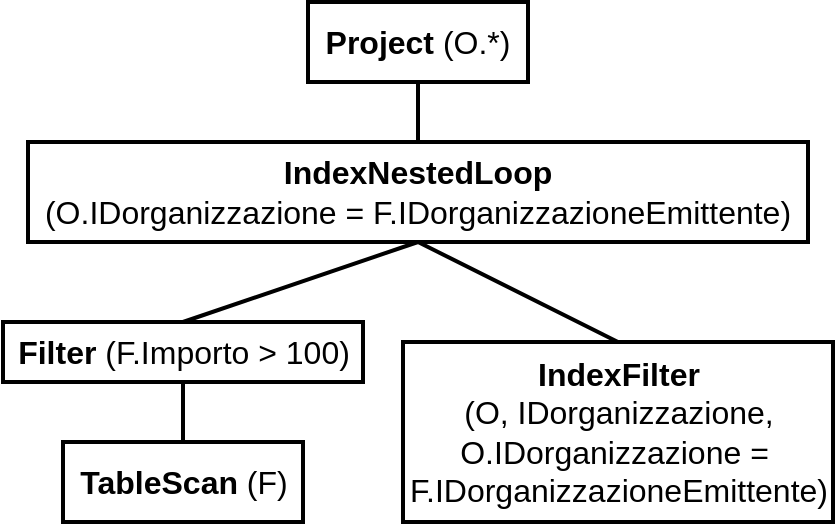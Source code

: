 <mxfile version="14.5.1" type="device"><diagram id="Dk4V1U-wsqljj5G3nlY9" name="Page-1"><mxGraphModel dx="527" dy="508" grid="1" gridSize="10" guides="1" tooltips="1" connect="1" arrows="1" fold="1" page="1" pageScale="1" pageWidth="583" pageHeight="827" math="0" shadow="0"><root><mxCell id="0"/><mxCell id="1" parent="0"/><mxCell id="M9Q7vQoaK-AjVn0w1YS7-1" value="&lt;font style=&quot;font-size: 16px&quot;&gt;&lt;b&gt;Project&lt;/b&gt; (O.*)&lt;/font&gt;" style="text;html=1;fillColor=none;align=center;verticalAlign=middle;whiteSpace=wrap;rounded=0;strokeColor=#000000;strokeWidth=2;" parent="1" vertex="1"><mxGeometry x="195" y="50" width="110" height="40" as="geometry"/></mxCell><mxCell id="M9Q7vQoaK-AjVn0w1YS7-2" value="" style="endArrow=none;html=1;strokeWidth=2;exitX=0.5;exitY=1;exitDx=0;exitDy=0;entryX=0.5;entryY=0;entryDx=0;entryDy=0;" parent="1" source="M9Q7vQoaK-AjVn0w1YS7-5" target="M9Q7vQoaK-AjVn0w1YS7-6" edge="1"><mxGeometry width="50" height="50" relative="1" as="geometry"><mxPoint x="250" y="164" as="sourcePoint"/><mxPoint x="320" y="240" as="targetPoint"/></mxGeometry></mxCell><mxCell id="M9Q7vQoaK-AjVn0w1YS7-3" value="&lt;font style=&quot;font-size: 16px&quot;&gt;&lt;b&gt;TableScan&lt;/b&gt; (F)&lt;/font&gt;" style="text;html=1;fillColor=none;align=center;verticalAlign=middle;whiteSpace=wrap;rounded=0;strokeColor=#000000;strokeWidth=2;" parent="1" vertex="1"><mxGeometry x="72.5" y="270" width="120" height="40" as="geometry"/></mxCell><mxCell id="M9Q7vQoaK-AjVn0w1YS7-5" value="&lt;b style=&quot;font-size: 16px ; text-align: left&quot;&gt;IndexNestedLoop&lt;br&gt;&lt;/b&gt;&lt;span style=&quot;font-size: 16px ; text-align: left&quot;&gt;(&lt;/span&gt;&lt;span style=&quot;font-size: 16px ; text-align: left&quot;&gt;O.IDorganizzazione =&amp;nbsp;&lt;/span&gt;&lt;span style=&quot;font-size: 16px ; text-align: left&quot;&gt;F.IDorganizzazioneEmittente)&lt;/span&gt;&lt;span style=&quot;text-align: left ; font-size: 16px&quot;&gt;&lt;br&gt;&lt;/span&gt;" style="text;html=1;fillColor=none;align=center;verticalAlign=middle;whiteSpace=wrap;rounded=0;strokeColor=#000000;strokeWidth=2;" parent="1" vertex="1"><mxGeometry x="55" y="120" width="390" height="50" as="geometry"/></mxCell><mxCell id="M9Q7vQoaK-AjVn0w1YS7-6" value="&lt;font style=&quot;font-size: 16px&quot;&gt;&lt;b&gt;IndexFilter&lt;br&gt;&lt;/b&gt;(O,&amp;nbsp;&lt;span style=&quot;text-align: left&quot;&gt;IDorganizzazione&lt;/span&gt;,&lt;br&gt;&lt;/font&gt;&lt;div style=&quot;font-size: 16px&quot;&gt;&lt;span style=&quot;text-align: left&quot;&gt;&lt;font style=&quot;font-size: 16px&quot;&gt;O.IDorganizzazione =&amp;nbsp;&lt;/font&gt;&lt;/span&gt;&lt;/div&gt;&lt;font style=&quot;font-size: 16px&quot;&gt;&lt;span style=&quot;text-align: left&quot;&gt;F.IDorganizzazioneEmittente&lt;/span&gt;)&lt;/font&gt;" style="text;html=1;fillColor=none;align=center;verticalAlign=middle;whiteSpace=wrap;rounded=0;strokeColor=#000000;strokeWidth=2;" parent="1" vertex="1"><mxGeometry x="242.5" y="220" width="215" height="90" as="geometry"/></mxCell><mxCell id="M9Q7vQoaK-AjVn0w1YS7-12" value="" style="endArrow=none;html=1;strokeWidth=2;exitX=0.5;exitY=1;exitDx=0;exitDy=0;entryX=0.5;entryY=0;entryDx=0;entryDy=0;" parent="1" source="M9Q7vQoaK-AjVn0w1YS7-5" target="6sJr9_OIWU2t7S6G76Gw-3" edge="1"><mxGeometry width="50" height="50" relative="1" as="geometry"><mxPoint x="200" y="134" as="sourcePoint"/><mxPoint x="290" y="190" as="targetPoint"/></mxGeometry></mxCell><mxCell id="M9Q7vQoaK-AjVn0w1YS7-13" value="" style="endArrow=none;html=1;strokeWidth=2;exitX=0.5;exitY=1;exitDx=0;exitDy=0;entryX=0.5;entryY=0;entryDx=0;entryDy=0;" parent="1" source="M9Q7vQoaK-AjVn0w1YS7-1" target="M9Q7vQoaK-AjVn0w1YS7-5" edge="1"><mxGeometry width="50" height="50" relative="1" as="geometry"><mxPoint x="260" y="174" as="sourcePoint"/><mxPoint x="355" y="254" as="targetPoint"/></mxGeometry></mxCell><mxCell id="6sJr9_OIWU2t7S6G76Gw-3" value="&lt;font style=&quot;font-size: 16px&quot;&gt;&lt;b&gt;Filter&amp;nbsp;&lt;/b&gt;(F.Importo &amp;gt; 100)&lt;/font&gt;" style="text;html=1;fillColor=none;align=center;verticalAlign=middle;whiteSpace=wrap;rounded=0;strokeColor=#000000;strokeWidth=2;" parent="1" vertex="1"><mxGeometry x="42.5" y="210" width="180" height="30" as="geometry"/></mxCell><mxCell id="6sJr9_OIWU2t7S6G76Gw-4" value="" style="endArrow=none;html=1;strokeWidth=2;entryX=0.5;entryY=0;entryDx=0;entryDy=0;exitX=0.5;exitY=1;exitDx=0;exitDy=0;" parent="1" source="6sJr9_OIWU2t7S6G76Gw-3" target="M9Q7vQoaK-AjVn0w1YS7-3" edge="1"><mxGeometry width="50" height="50" relative="1" as="geometry"><mxPoint x="300" y="260" as="sourcePoint"/><mxPoint x="140" y="334" as="targetPoint"/></mxGeometry></mxCell></root></mxGraphModel></diagram></mxfile>